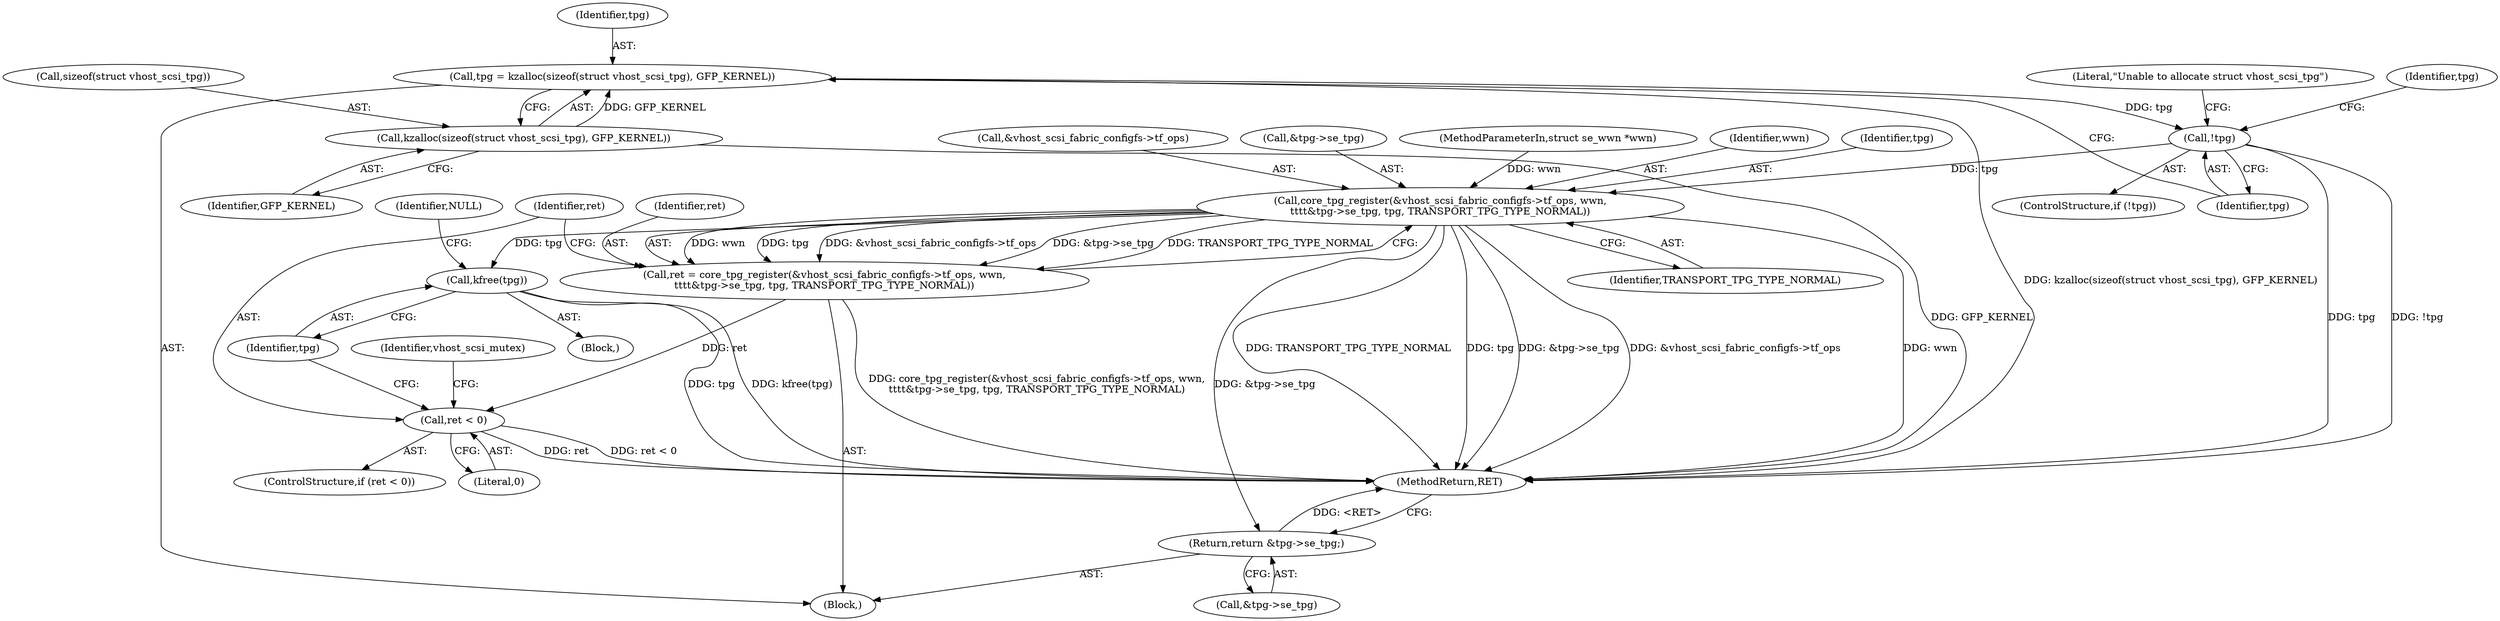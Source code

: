 digraph "0_linux_59c816c1f24df0204e01851431d3bab3eb76719c@pointer" {
"1000134" [label="(Call,tpg = kzalloc(sizeof(struct vhost_scsi_tpg), GFP_KERNEL))"];
"1000136" [label="(Call,kzalloc(sizeof(struct vhost_scsi_tpg), GFP_KERNEL))"];
"1000141" [label="(Call,!tpg)"];
"1000172" [label="(Call,core_tpg_register(&vhost_scsi_fabric_configfs->tf_ops, wwn,\n\t\t\t\t&tpg->se_tpg, tpg, TRANSPORT_TPG_TYPE_NORMAL))"];
"1000170" [label="(Call,ret = core_tpg_register(&vhost_scsi_fabric_configfs->tf_ops, wwn,\n\t\t\t\t&tpg->se_tpg, tpg, TRANSPORT_TPG_TYPE_NORMAL))"];
"1000185" [label="(Call,ret < 0)"];
"1000189" [label="(Call,kfree(tpg))"];
"1000206" [label="(Return,return &tpg->se_tpg;)"];
"1000136" [label="(Call,kzalloc(sizeof(struct vhost_scsi_tpg), GFP_KERNEL))"];
"1000183" [label="(Identifier,TRANSPORT_TPG_TYPE_NORMAL)"];
"1000186" [label="(Identifier,ret)"];
"1000142" [label="(Identifier,tpg)"];
"1000173" [label="(Call,&vhost_scsi_fabric_configfs->tf_ops)"];
"1000178" [label="(Call,&tpg->se_tpg)"];
"1000190" [label="(Identifier,tpg)"];
"1000206" [label="(Return,return &tpg->se_tpg;)"];
"1000145" [label="(Literal,\"Unable to allocate struct vhost_scsi_tpg\")"];
"1000134" [label="(Call,tpg = kzalloc(sizeof(struct vhost_scsi_tpg), GFP_KERNEL))"];
"1000207" [label="(Call,&tpg->se_tpg)"];
"1000137" [label="(Call,sizeof(struct vhost_scsi_tpg))"];
"1000192" [label="(Identifier,NULL)"];
"1000101" [label="(MethodParameterIn,struct se_wwn *wwn)"];
"1000185" [label="(Call,ret < 0)"];
"1000172" [label="(Call,core_tpg_register(&vhost_scsi_fabric_configfs->tf_ops, wwn,\n\t\t\t\t&tpg->se_tpg, tpg, TRANSPORT_TPG_TYPE_NORMAL))"];
"1000189" [label="(Call,kfree(tpg))"];
"1000153" [label="(Identifier,tpg)"];
"1000184" [label="(ControlStructure,if (ret < 0))"];
"1000135" [label="(Identifier,tpg)"];
"1000139" [label="(Identifier,GFP_KERNEL)"];
"1000170" [label="(Call,ret = core_tpg_register(&vhost_scsi_fabric_configfs->tf_ops, wwn,\n\t\t\t\t&tpg->se_tpg, tpg, TRANSPORT_TPG_TYPE_NORMAL))"];
"1000195" [label="(Identifier,vhost_scsi_mutex)"];
"1000177" [label="(Identifier,wwn)"];
"1000104" [label="(Block,)"];
"1000182" [label="(Identifier,tpg)"];
"1000211" [label="(MethodReturn,RET)"];
"1000188" [label="(Block,)"];
"1000140" [label="(ControlStructure,if (!tpg))"];
"1000141" [label="(Call,!tpg)"];
"1000187" [label="(Literal,0)"];
"1000171" [label="(Identifier,ret)"];
"1000134" -> "1000104"  [label="AST: "];
"1000134" -> "1000136"  [label="CFG: "];
"1000135" -> "1000134"  [label="AST: "];
"1000136" -> "1000134"  [label="AST: "];
"1000142" -> "1000134"  [label="CFG: "];
"1000134" -> "1000211"  [label="DDG: kzalloc(sizeof(struct vhost_scsi_tpg), GFP_KERNEL)"];
"1000136" -> "1000134"  [label="DDG: GFP_KERNEL"];
"1000134" -> "1000141"  [label="DDG: tpg"];
"1000136" -> "1000139"  [label="CFG: "];
"1000137" -> "1000136"  [label="AST: "];
"1000139" -> "1000136"  [label="AST: "];
"1000136" -> "1000211"  [label="DDG: GFP_KERNEL"];
"1000141" -> "1000140"  [label="AST: "];
"1000141" -> "1000142"  [label="CFG: "];
"1000142" -> "1000141"  [label="AST: "];
"1000145" -> "1000141"  [label="CFG: "];
"1000153" -> "1000141"  [label="CFG: "];
"1000141" -> "1000211"  [label="DDG: tpg"];
"1000141" -> "1000211"  [label="DDG: !tpg"];
"1000141" -> "1000172"  [label="DDG: tpg"];
"1000172" -> "1000170"  [label="AST: "];
"1000172" -> "1000183"  [label="CFG: "];
"1000173" -> "1000172"  [label="AST: "];
"1000177" -> "1000172"  [label="AST: "];
"1000178" -> "1000172"  [label="AST: "];
"1000182" -> "1000172"  [label="AST: "];
"1000183" -> "1000172"  [label="AST: "];
"1000170" -> "1000172"  [label="CFG: "];
"1000172" -> "1000211"  [label="DDG: tpg"];
"1000172" -> "1000211"  [label="DDG: &tpg->se_tpg"];
"1000172" -> "1000211"  [label="DDG: &vhost_scsi_fabric_configfs->tf_ops"];
"1000172" -> "1000211"  [label="DDG: wwn"];
"1000172" -> "1000211"  [label="DDG: TRANSPORT_TPG_TYPE_NORMAL"];
"1000172" -> "1000170"  [label="DDG: wwn"];
"1000172" -> "1000170"  [label="DDG: tpg"];
"1000172" -> "1000170"  [label="DDG: &vhost_scsi_fabric_configfs->tf_ops"];
"1000172" -> "1000170"  [label="DDG: &tpg->se_tpg"];
"1000172" -> "1000170"  [label="DDG: TRANSPORT_TPG_TYPE_NORMAL"];
"1000101" -> "1000172"  [label="DDG: wwn"];
"1000172" -> "1000189"  [label="DDG: tpg"];
"1000172" -> "1000206"  [label="DDG: &tpg->se_tpg"];
"1000170" -> "1000104"  [label="AST: "];
"1000171" -> "1000170"  [label="AST: "];
"1000186" -> "1000170"  [label="CFG: "];
"1000170" -> "1000211"  [label="DDG: core_tpg_register(&vhost_scsi_fabric_configfs->tf_ops, wwn,\n\t\t\t\t&tpg->se_tpg, tpg, TRANSPORT_TPG_TYPE_NORMAL)"];
"1000170" -> "1000185"  [label="DDG: ret"];
"1000185" -> "1000184"  [label="AST: "];
"1000185" -> "1000187"  [label="CFG: "];
"1000186" -> "1000185"  [label="AST: "];
"1000187" -> "1000185"  [label="AST: "];
"1000190" -> "1000185"  [label="CFG: "];
"1000195" -> "1000185"  [label="CFG: "];
"1000185" -> "1000211"  [label="DDG: ret < 0"];
"1000185" -> "1000211"  [label="DDG: ret"];
"1000189" -> "1000188"  [label="AST: "];
"1000189" -> "1000190"  [label="CFG: "];
"1000190" -> "1000189"  [label="AST: "];
"1000192" -> "1000189"  [label="CFG: "];
"1000189" -> "1000211"  [label="DDG: tpg"];
"1000189" -> "1000211"  [label="DDG: kfree(tpg)"];
"1000206" -> "1000104"  [label="AST: "];
"1000206" -> "1000207"  [label="CFG: "];
"1000207" -> "1000206"  [label="AST: "];
"1000211" -> "1000206"  [label="CFG: "];
"1000206" -> "1000211"  [label="DDG: <RET>"];
}
